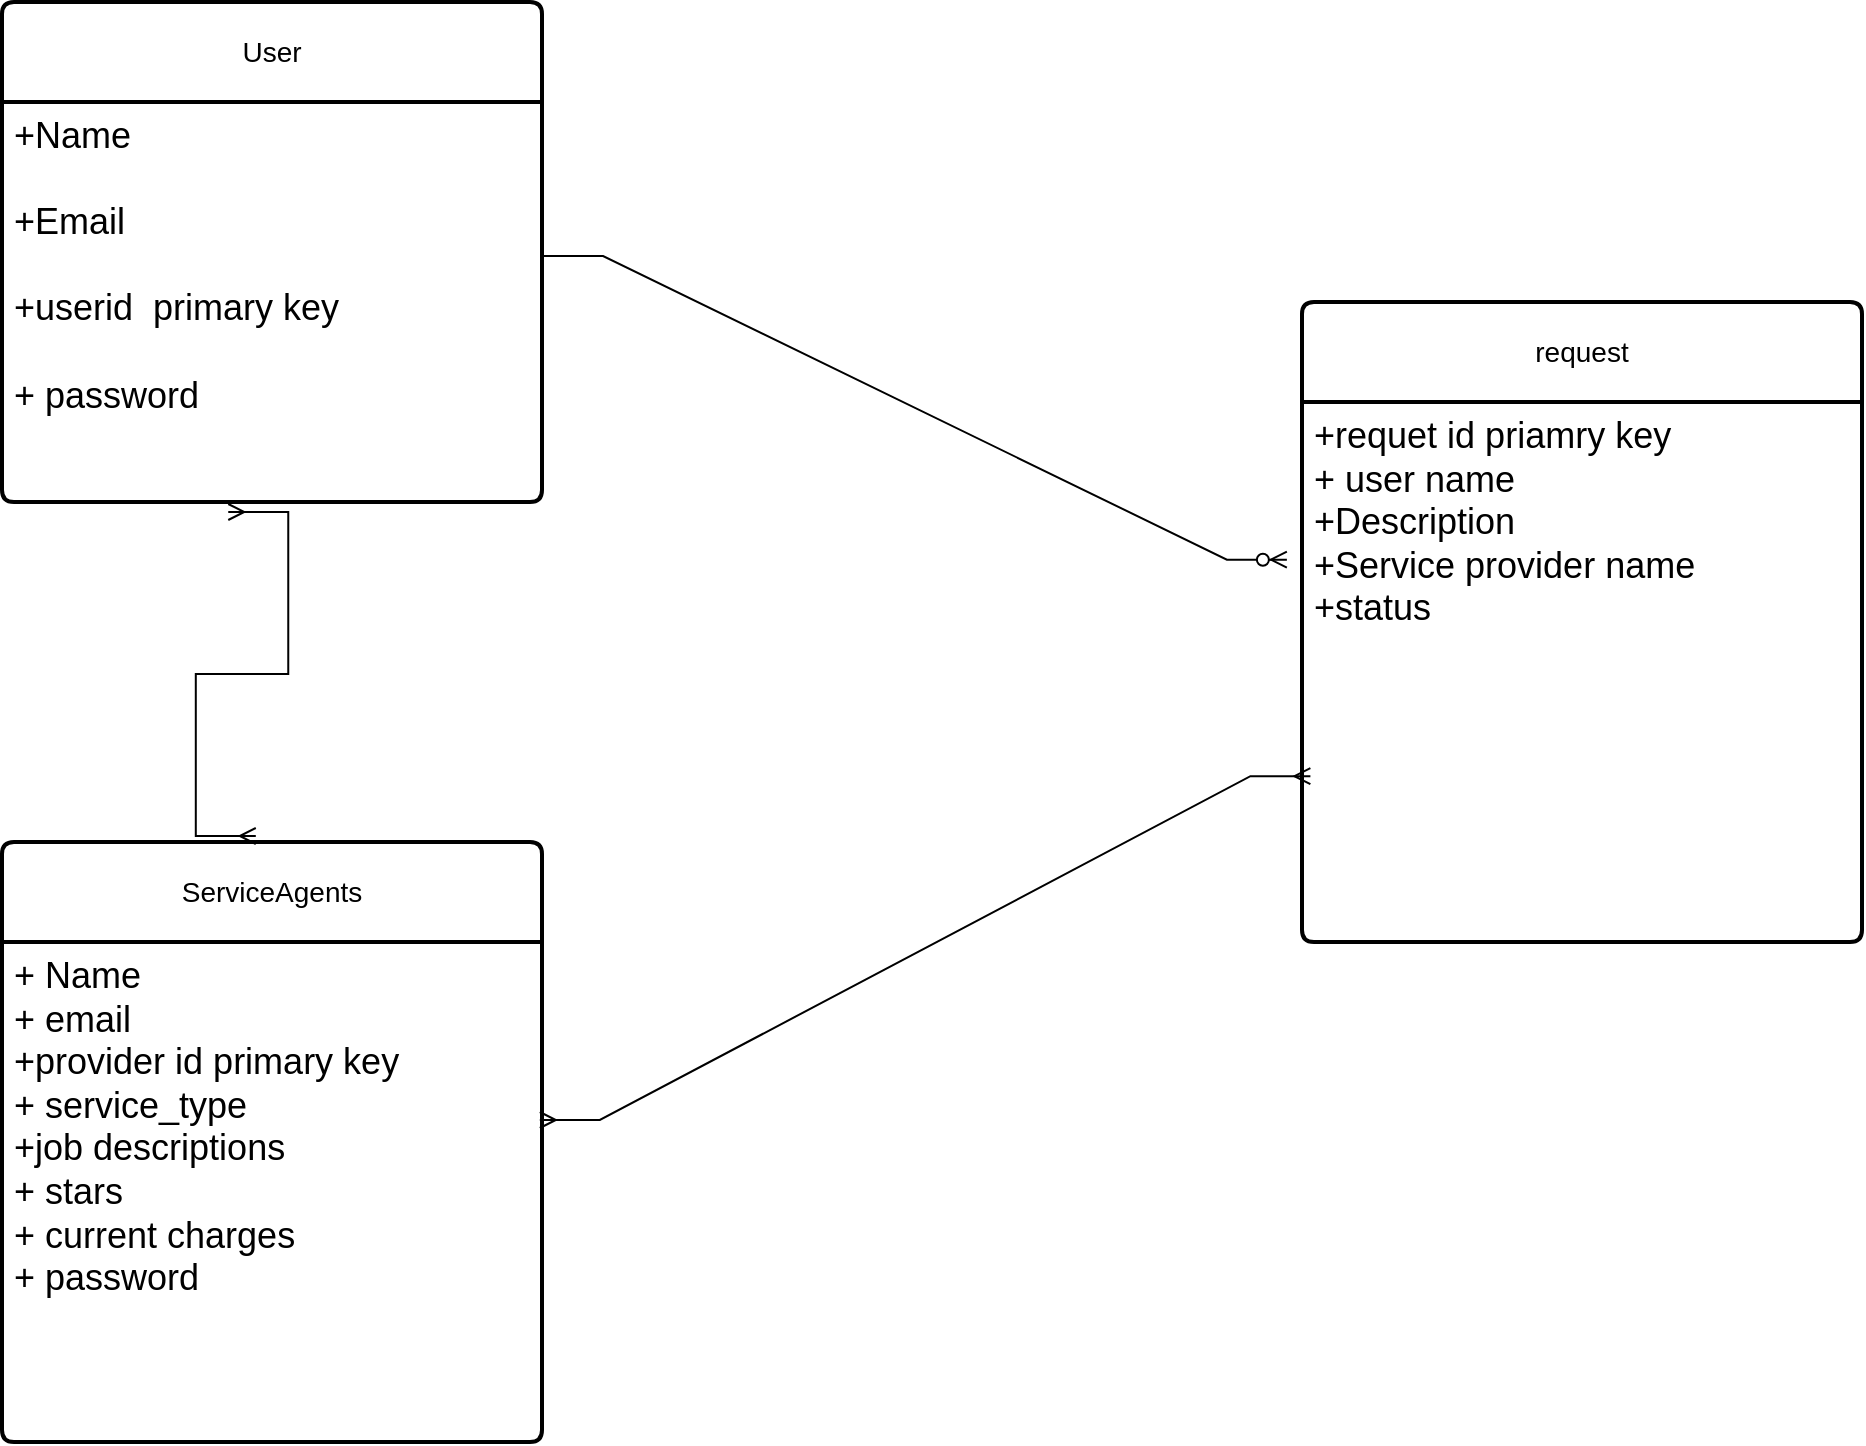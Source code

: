 <mxfile version="26.0.9">
  <diagram name="Page-1" id="pE3Ul7rIoGeAJ3xYgi61">
    <mxGraphModel dx="1480" dy="866" grid="1" gridSize="10" guides="1" tooltips="1" connect="1" arrows="1" fold="1" page="1" pageScale="1" pageWidth="850" pageHeight="1100" math="0" shadow="0">
      <root>
        <mxCell id="0" />
        <mxCell id="1" parent="0" />
        <mxCell id="i6UQCIvBRodN34JvX3rF-19" value="User" style="swimlane;childLayout=stackLayout;horizontal=1;startSize=50;horizontalStack=0;rounded=1;fontSize=14;fontStyle=0;strokeWidth=2;resizeParent=0;resizeLast=1;shadow=0;dashed=0;align=center;arcSize=4;whiteSpace=wrap;html=1;rotation=0;" parent="1" vertex="1">
          <mxGeometry x="50" y="100" width="270" height="250" as="geometry" />
        </mxCell>
        <object label="&lt;font style=&quot;font-size: 18px;&quot;&gt;+Name&lt;br&gt;&lt;br&gt;+Email&lt;/font&gt;&lt;div&gt;&lt;span style=&quot;font-size: 18px;&quot;&gt;&lt;br&gt;&lt;/span&gt;&lt;/div&gt;&lt;div&gt;&lt;span style=&quot;font-size: 18px;&quot;&gt;+userid&amp;nbsp; primary key&lt;/span&gt;&lt;/div&gt;&lt;div&gt;&lt;span style=&quot;font-size: 18px;&quot;&gt;&lt;br&gt;&lt;/span&gt;&lt;/div&gt;&lt;div&gt;&lt;span style=&quot;font-size: 18px;&quot;&gt;+ password&lt;br&gt;&lt;/span&gt;&lt;div&gt;&lt;br&gt;&lt;/div&gt;&lt;/div&gt;" id="i6UQCIvBRodN34JvX3rF-20">
          <mxCell style="align=left;strokeColor=none;fillColor=none;spacingLeft=4;fontSize=12;verticalAlign=top;resizable=0;rotatable=0;part=1;html=1;rotation=0;" parent="i6UQCIvBRodN34JvX3rF-19" vertex="1">
            <mxGeometry y="50" width="270" height="200" as="geometry" />
          </mxCell>
        </object>
        <mxCell id="i6UQCIvBRodN34JvX3rF-22" value="ServiceAgents" style="swimlane;childLayout=stackLayout;horizontal=1;startSize=50;horizontalStack=0;rounded=1;fontSize=14;fontStyle=0;strokeWidth=2;resizeParent=0;resizeLast=1;shadow=0;dashed=0;align=center;arcSize=4;whiteSpace=wrap;html=1;" parent="1" vertex="1">
          <mxGeometry x="50" y="520" width="270" height="300" as="geometry" />
        </mxCell>
        <mxCell id="i6UQCIvBRodN34JvX3rF-23" value="&lt;span style=&quot;font-size: 18px;&quot;&gt;+ Name&amp;nbsp;&lt;/span&gt;&lt;div&gt;&lt;span style=&quot;font-size: 18px;&quot;&gt;+ email&amp;nbsp;&lt;/span&gt;&lt;/div&gt;&lt;div&gt;&lt;span style=&quot;font-size: 18px;&quot;&gt;+provider id primary key&lt;/span&gt;&lt;/div&gt;&lt;div&gt;&lt;span style=&quot;font-size: 18px;&quot;&gt;+ service_type&amp;nbsp;&lt;/span&gt;&lt;/div&gt;&lt;div&gt;&lt;span style=&quot;font-size: 18px;&quot;&gt;+job descriptions&lt;/span&gt;&lt;/div&gt;&lt;div&gt;&lt;span style=&quot;font-size: 18px;&quot;&gt;+ stars&amp;nbsp;&lt;/span&gt;&lt;/div&gt;&lt;div&gt;&lt;span style=&quot;font-size: 18px;&quot;&gt;+ current charges&amp;nbsp;&lt;/span&gt;&lt;/div&gt;&lt;div&gt;&lt;span style=&quot;font-size: 18px;&quot;&gt;+ password&lt;/span&gt;&lt;/div&gt;" style="align=left;strokeColor=none;fillColor=none;spacingLeft=4;fontSize=12;verticalAlign=top;resizable=0;rotatable=0;part=1;html=1;" parent="i6UQCIvBRodN34JvX3rF-22" vertex="1">
          <mxGeometry y="50" width="270" height="250" as="geometry" />
        </mxCell>
        <mxCell id="i6UQCIvBRodN34JvX3rF-24" value="request" style="swimlane;childLayout=stackLayout;horizontal=1;startSize=50;horizontalStack=0;rounded=1;fontSize=14;fontStyle=0;strokeWidth=2;resizeParent=0;resizeLast=1;shadow=0;dashed=0;align=center;arcSize=4;whiteSpace=wrap;html=1;" parent="1" vertex="1">
          <mxGeometry x="700" y="250" width="280" height="320" as="geometry" />
        </mxCell>
        <mxCell id="i6UQCIvBRodN34JvX3rF-25" value="&lt;font style=&quot;font-size: 18px;&quot;&gt;+requet id priamry key&amp;nbsp;&lt;/font&gt;&lt;div&gt;&lt;font style=&quot;font-size: 18px;&quot;&gt;+ user name&amp;nbsp;&lt;/font&gt;&lt;/div&gt;&lt;div&gt;&lt;font style=&quot;font-size: 18px;&quot;&gt;+Description&amp;nbsp;&lt;/font&gt;&lt;/div&gt;&lt;div&gt;&lt;font style=&quot;font-size: 18px;&quot;&gt;+Service provider name&lt;br&gt;+status&lt;br&gt;&lt;br&gt;&lt;/font&gt;&lt;/div&gt;" style="align=left;strokeColor=none;fillColor=none;spacingLeft=4;fontSize=12;verticalAlign=top;resizable=0;rotatable=0;part=1;html=1;" parent="i6UQCIvBRodN34JvX3rF-24" vertex="1">
          <mxGeometry y="50" width="280" height="270" as="geometry" />
        </mxCell>
        <mxCell id="i6UQCIvBRodN34JvX3rF-27" value="" style="edgeStyle=entityRelationEdgeStyle;fontSize=12;html=1;endArrow=ERzeroToMany;endFill=1;rounded=0;exitX=1.002;exitY=0.385;exitDx=0;exitDy=0;exitPerimeter=0;entryX=-0.027;entryY=0.292;entryDx=0;entryDy=0;entryPerimeter=0;" parent="1" source="i6UQCIvBRodN34JvX3rF-20" target="i6UQCIvBRodN34JvX3rF-25" edge="1">
          <mxGeometry width="100" height="100" relative="1" as="geometry">
            <mxPoint x="230" y="216.2" as="sourcePoint" />
            <mxPoint x="510" y="216" as="targetPoint" />
            <Array as="points">
              <mxPoint x="562.98" y="260" />
              <mxPoint x="410" y="220" />
              <mxPoint x="400" y="230" />
            </Array>
          </mxGeometry>
        </mxCell>
        <mxCell id="i6UQCIvBRodN34JvX3rF-29" value="" style="edgeStyle=entityRelationEdgeStyle;fontSize=12;html=1;endArrow=ERmany;startArrow=ERmany;rounded=0;exitX=0.996;exitY=0.356;exitDx=0;exitDy=0;exitPerimeter=0;movable=1;resizable=1;rotatable=1;deletable=1;editable=1;locked=0;connectable=1;entryX=0.015;entryY=0.693;entryDx=0;entryDy=0;entryPerimeter=0;" parent="1" source="i6UQCIvBRodN34JvX3rF-23" target="i6UQCIvBRodN34JvX3rF-25" edge="1">
          <mxGeometry width="100" height="100" relative="1" as="geometry">
            <mxPoint x="140" y="570" as="sourcePoint" />
            <mxPoint x="680" y="530" as="targetPoint" />
            <Array as="points">
              <mxPoint x="550" y="520" />
              <mxPoint x="560" y="610" />
              <mxPoint x="540" y="510" />
              <mxPoint x="760" y="450" />
              <mxPoint x="540" y="520" />
            </Array>
          </mxGeometry>
        </mxCell>
        <mxCell id="znOx2atDMPKMJlgFGP7q-1" value="" style="edgeStyle=entityRelationEdgeStyle;fontSize=12;html=1;endArrow=ERmany;startArrow=ERmany;rounded=0;exitX=0.419;exitY=1.025;exitDx=0;exitDy=0;exitPerimeter=0;entryX=0.47;entryY=-0.01;entryDx=0;entryDy=0;entryPerimeter=0;" parent="1" source="i6UQCIvBRodN34JvX3rF-20" target="i6UQCIvBRodN34JvX3rF-22" edge="1">
          <mxGeometry width="100" height="100" relative="1" as="geometry">
            <mxPoint x="480" y="560" as="sourcePoint" />
            <mxPoint x="580" y="460" as="targetPoint" />
          </mxGeometry>
        </mxCell>
      </root>
    </mxGraphModel>
  </diagram>
</mxfile>
